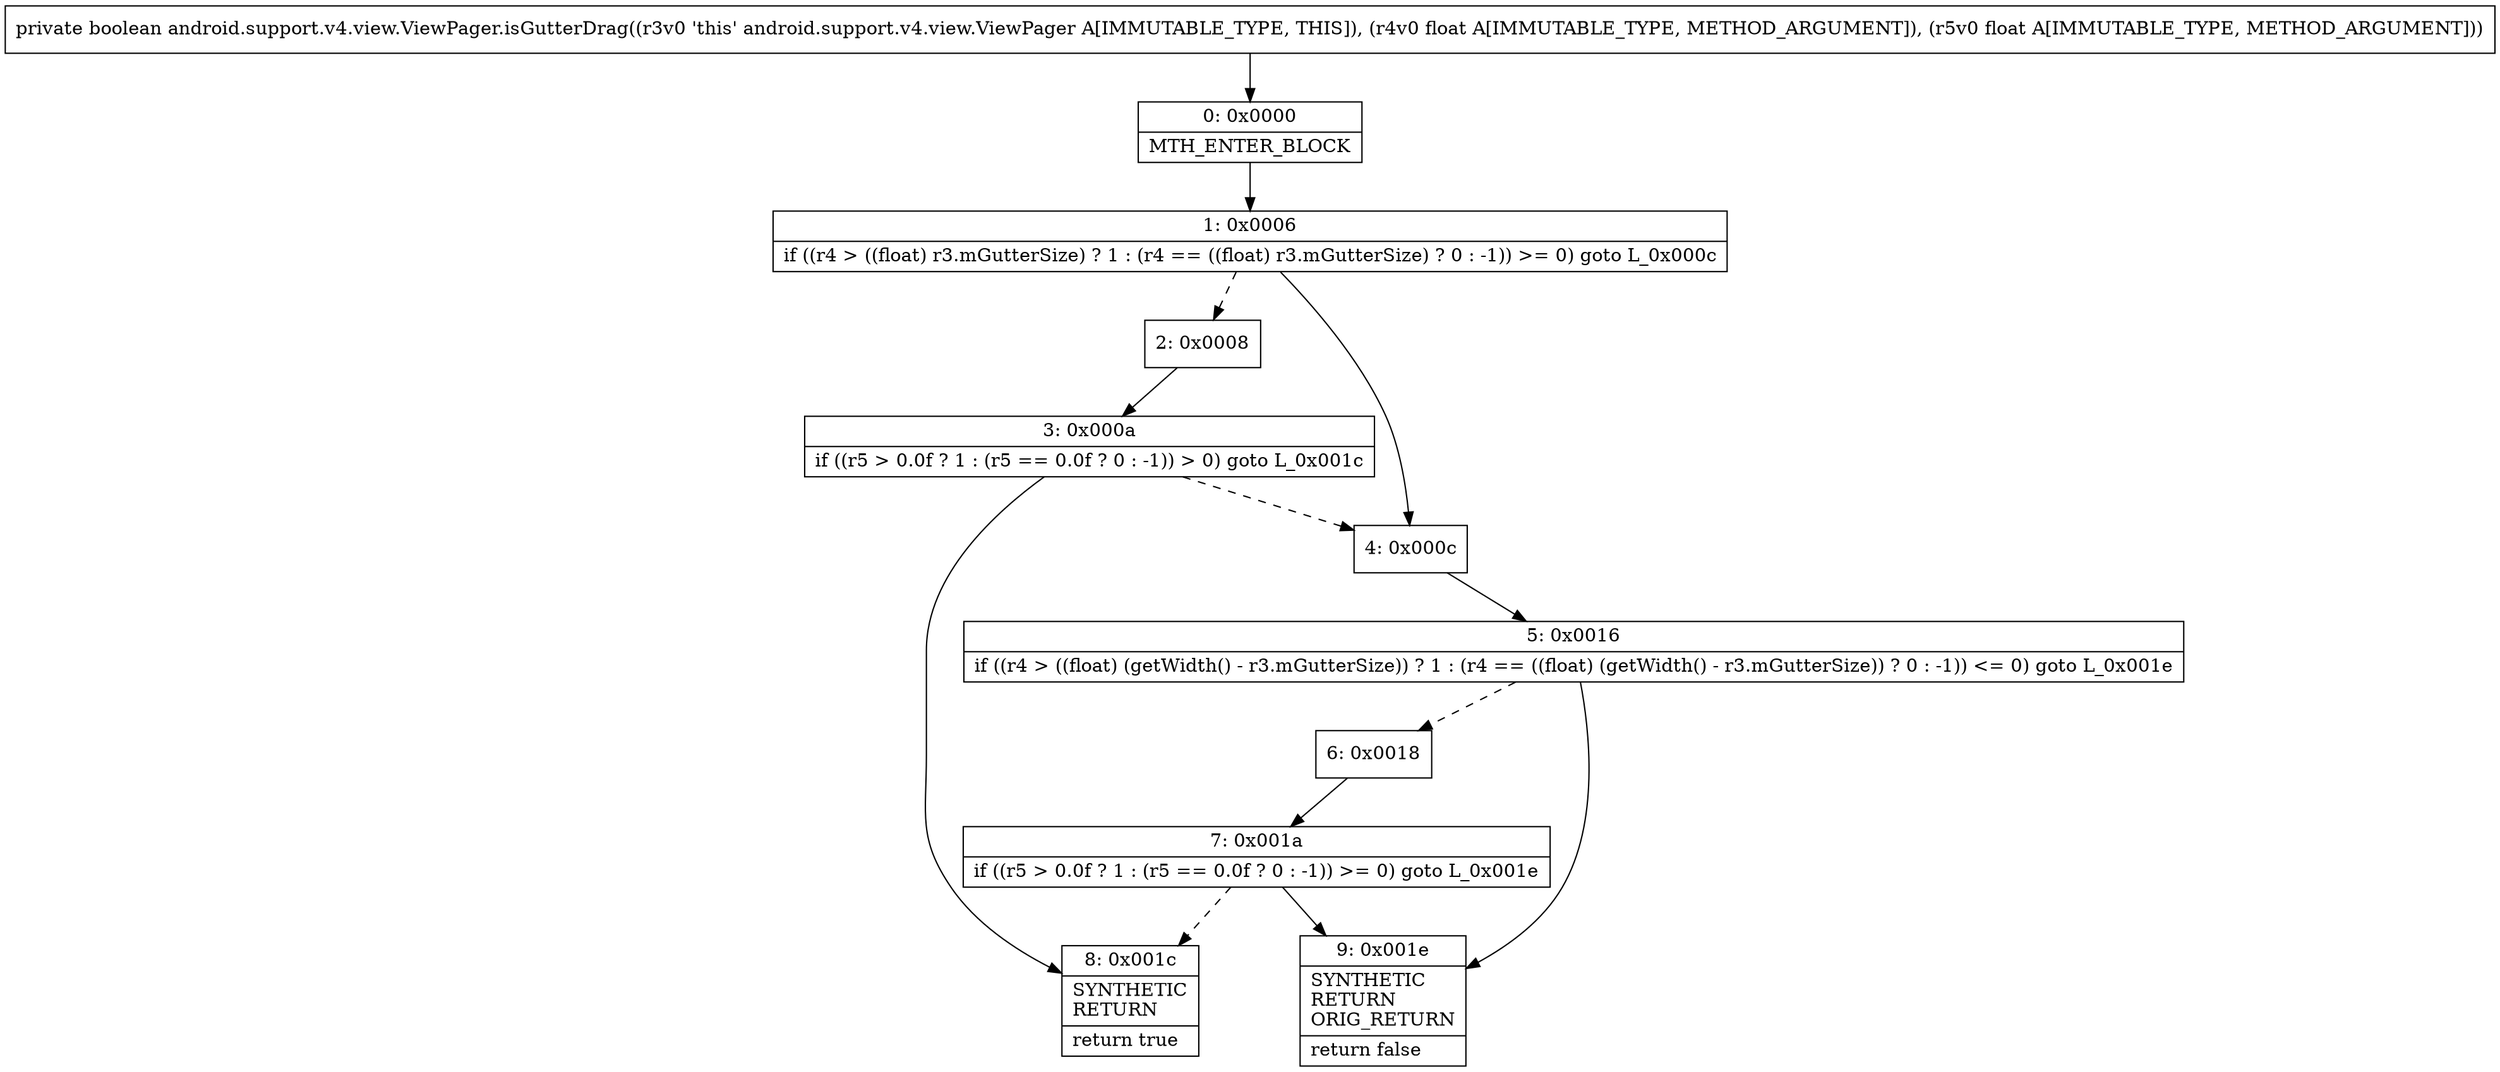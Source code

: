 digraph "CFG forandroid.support.v4.view.ViewPager.isGutterDrag(FF)Z" {
Node_0 [shape=record,label="{0\:\ 0x0000|MTH_ENTER_BLOCK\l}"];
Node_1 [shape=record,label="{1\:\ 0x0006|if ((r4 \> ((float) r3.mGutterSize) ? 1 : (r4 == ((float) r3.mGutterSize) ? 0 : \-1)) \>= 0) goto L_0x000c\l}"];
Node_2 [shape=record,label="{2\:\ 0x0008}"];
Node_3 [shape=record,label="{3\:\ 0x000a|if ((r5 \> 0.0f ? 1 : (r5 == 0.0f ? 0 : \-1)) \> 0) goto L_0x001c\l}"];
Node_4 [shape=record,label="{4\:\ 0x000c}"];
Node_5 [shape=record,label="{5\:\ 0x0016|if ((r4 \> ((float) (getWidth() \- r3.mGutterSize)) ? 1 : (r4 == ((float) (getWidth() \- r3.mGutterSize)) ? 0 : \-1)) \<= 0) goto L_0x001e\l}"];
Node_6 [shape=record,label="{6\:\ 0x0018}"];
Node_7 [shape=record,label="{7\:\ 0x001a|if ((r5 \> 0.0f ? 1 : (r5 == 0.0f ? 0 : \-1)) \>= 0) goto L_0x001e\l}"];
Node_8 [shape=record,label="{8\:\ 0x001c|SYNTHETIC\lRETURN\l|return true\l}"];
Node_9 [shape=record,label="{9\:\ 0x001e|SYNTHETIC\lRETURN\lORIG_RETURN\l|return false\l}"];
MethodNode[shape=record,label="{private boolean android.support.v4.view.ViewPager.isGutterDrag((r3v0 'this' android.support.v4.view.ViewPager A[IMMUTABLE_TYPE, THIS]), (r4v0 float A[IMMUTABLE_TYPE, METHOD_ARGUMENT]), (r5v0 float A[IMMUTABLE_TYPE, METHOD_ARGUMENT])) }"];
MethodNode -> Node_0;
Node_0 -> Node_1;
Node_1 -> Node_2[style=dashed];
Node_1 -> Node_4;
Node_2 -> Node_3;
Node_3 -> Node_4[style=dashed];
Node_3 -> Node_8;
Node_4 -> Node_5;
Node_5 -> Node_6[style=dashed];
Node_5 -> Node_9;
Node_6 -> Node_7;
Node_7 -> Node_8[style=dashed];
Node_7 -> Node_9;
}


